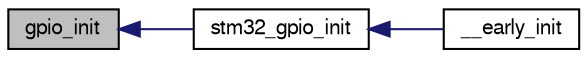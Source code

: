 digraph "gpio_init"
{
  edge [fontname="FreeSans",fontsize="10",labelfontname="FreeSans",labelfontsize="10"];
  node [fontname="FreeSans",fontsize="10",shape=record];
  rankdir="LR";
  Node1 [label="gpio_init",height=0.2,width=0.4,color="black", fillcolor="grey75", style="filled", fontcolor="black"];
  Node1 -> Node2 [dir="back",color="midnightblue",fontsize="10",style="solid",fontname="FreeSans"];
  Node2 [label="stm32_gpio_init",height=0.2,width=0.4,color="black", fillcolor="white", style="filled",URL="$holybro_2kakute__f7_2board_8c.html#a6642d60b72ede530ac245de7b42c1322"];
  Node2 -> Node3 [dir="back",color="midnightblue",fontsize="10",style="solid",fontname="FreeSans"];
  Node3 [label="__early_init",height=0.2,width=0.4,color="black", fillcolor="white", style="filled",URL="$holybro_2kakute__f7_2board_8c.html#a32c73ccd62cbae6568272cc6949531f2",tooltip="Early initialization code. "];
}
